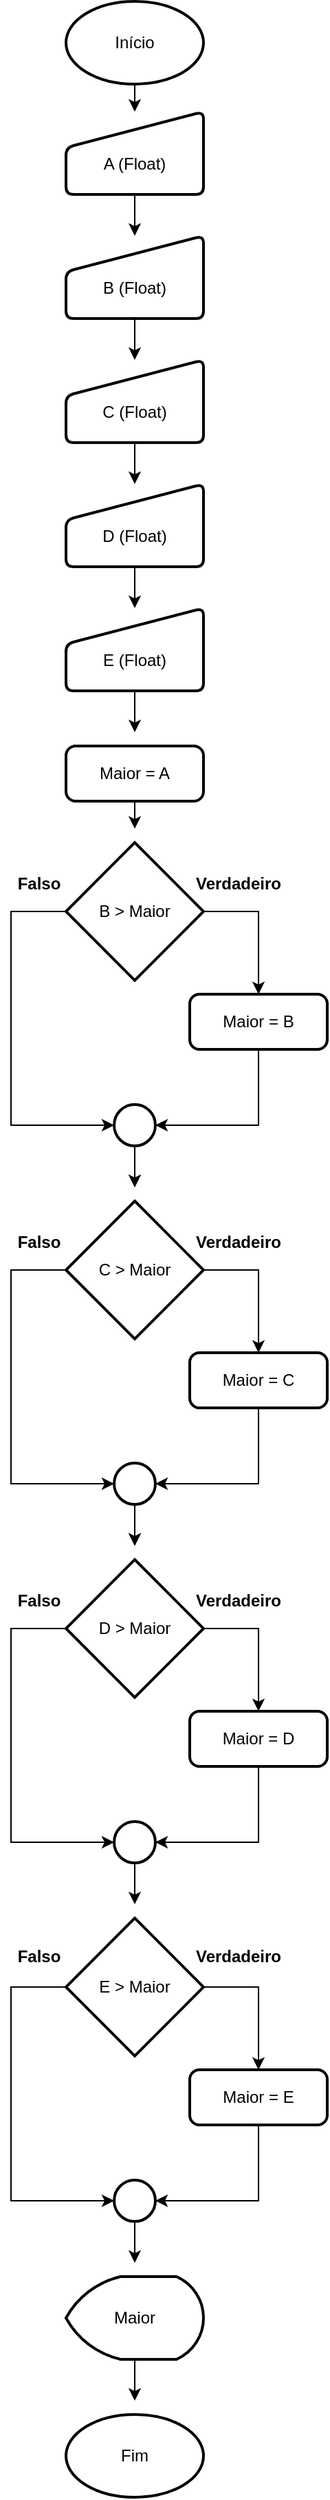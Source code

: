 <mxfile version="12.9.9" type="device"><diagram id="RFqo1czAOvb6up9vNLP2" name="Página-1"><mxGraphModel dx="460" dy="813" grid="1" gridSize="10" guides="1" tooltips="1" connect="1" arrows="1" fold="1" page="1" pageScale="1" pageWidth="827" pageHeight="1169" math="0" shadow="0"><root><mxCell id="0"/><mxCell id="1" parent="0"/><mxCell id="O8VFwxhaejhDTNyHJrDT-12" style="edgeStyle=orthogonalEdgeStyle;rounded=0;orthogonalLoop=1;jettySize=auto;html=1;entryX=0.5;entryY=0;entryDx=0;entryDy=0;" parent="1" source="O8VFwxhaejhDTNyHJrDT-2" target="O8VFwxhaejhDTNyHJrDT-5" edge="1"><mxGeometry relative="1" as="geometry"/></mxCell><mxCell id="O8VFwxhaejhDTNyHJrDT-2" value="&lt;br&gt;A (Float)" style="html=1;strokeWidth=2;shape=manualInput;whiteSpace=wrap;rounded=1;size=26;arcSize=11;" parent="1" vertex="1"><mxGeometry x="240" y="250" width="100" height="60" as="geometry"/></mxCell><mxCell id="O8VFwxhaejhDTNyHJrDT-13" style="edgeStyle=orthogonalEdgeStyle;rounded=0;orthogonalLoop=1;jettySize=auto;html=1;" parent="1" source="O8VFwxhaejhDTNyHJrDT-3" edge="1"><mxGeometry relative="1" as="geometry"><mxPoint x="290" y="250" as="targetPoint"/></mxGeometry></mxCell><mxCell id="O8VFwxhaejhDTNyHJrDT-3" value="Início" style="strokeWidth=2;html=1;shape=mxgraph.flowchart.start_1;whiteSpace=wrap;" parent="1" vertex="1"><mxGeometry x="240" y="170" width="100" height="60" as="geometry"/></mxCell><mxCell id="O8VFwxhaejhDTNyHJrDT-7" style="edgeStyle=orthogonalEdgeStyle;rounded=0;orthogonalLoop=1;jettySize=auto;html=1;exitX=0;exitY=0.5;exitDx=0;exitDy=0;exitPerimeter=0;entryX=0;entryY=0.5;entryDx=0;entryDy=0;entryPerimeter=0;" parent="1" source="O8VFwxhaejhDTNyHJrDT-4" target="O8VFwxhaejhDTNyHJrDT-14" edge="1"><mxGeometry relative="1" as="geometry"><mxPoint x="210" y="890" as="targetPoint"/><Array as="points"><mxPoint x="200" y="830"/><mxPoint x="200" y="985"/></Array></mxGeometry></mxCell><mxCell id="O8VFwxhaejhDTNyHJrDT-8" style="edgeStyle=orthogonalEdgeStyle;rounded=0;orthogonalLoop=1;jettySize=auto;html=1;entryX=0.5;entryY=0;entryDx=0;entryDy=0;entryPerimeter=0;" parent="1" source="O8VFwxhaejhDTNyHJrDT-4" edge="1"><mxGeometry relative="1" as="geometry"><Array as="points"><mxPoint x="380" y="830"/></Array><mxPoint x="380" y="890" as="targetPoint"/></mxGeometry></mxCell><mxCell id="O8VFwxhaejhDTNyHJrDT-4" value="B &amp;gt; Maior" style="strokeWidth=2;html=1;shape=mxgraph.flowchart.decision;whiteSpace=wrap;" parent="1" vertex="1"><mxGeometry x="240" y="780" width="100" height="100" as="geometry"/></mxCell><mxCell id="O8VFwxhaejhDTNyHJrDT-11" style="edgeStyle=orthogonalEdgeStyle;rounded=0;orthogonalLoop=1;jettySize=auto;html=1;" parent="1" source="O8VFwxhaejhDTNyHJrDT-5" edge="1"><mxGeometry relative="1" as="geometry"><mxPoint x="290" y="430" as="targetPoint"/></mxGeometry></mxCell><mxCell id="O8VFwxhaejhDTNyHJrDT-5" value="&lt;br&gt;B (Float)" style="html=1;strokeWidth=2;shape=manualInput;whiteSpace=wrap;rounded=1;size=26;arcSize=11;" parent="1" vertex="1"><mxGeometry x="240" y="340" width="100" height="60" as="geometry"/></mxCell><mxCell id="O8VFwxhaejhDTNyHJrDT-18" style="edgeStyle=orthogonalEdgeStyle;rounded=0;orthogonalLoop=1;jettySize=auto;html=1;" parent="1" source="O8VFwxhaejhDTNyHJrDT-14" edge="1"><mxGeometry relative="1" as="geometry"><mxPoint x="290" y="1030" as="targetPoint"/></mxGeometry></mxCell><mxCell id="O8VFwxhaejhDTNyHJrDT-14" value="" style="strokeWidth=2;html=1;shape=mxgraph.flowchart.start_2;whiteSpace=wrap;" parent="1" vertex="1"><mxGeometry x="275" y="970" width="30" height="30" as="geometry"/></mxCell><mxCell id="O8VFwxhaejhDTNyHJrDT-15" value="Fim" style="strokeWidth=2;html=1;shape=mxgraph.flowchart.start_1;whiteSpace=wrap;" parent="1" vertex="1"><mxGeometry x="240" y="1920" width="100" height="60" as="geometry"/></mxCell><mxCell id="Ob38dQ1PnOCGksZ_qev0-4" style="edgeStyle=orthogonalEdgeStyle;rounded=0;orthogonalLoop=1;jettySize=auto;html=1;entryX=0.5;entryY=0;entryDx=0;entryDy=0;" edge="1" parent="1" source="Ob38dQ1PnOCGksZ_qev0-5" target="Ob38dQ1PnOCGksZ_qev0-7"><mxGeometry relative="1" as="geometry"/></mxCell><mxCell id="Ob38dQ1PnOCGksZ_qev0-5" value="&lt;br&gt;C (Float)" style="html=1;strokeWidth=2;shape=manualInput;whiteSpace=wrap;rounded=1;size=26;arcSize=11;" vertex="1" parent="1"><mxGeometry x="240" y="430" width="100" height="60" as="geometry"/></mxCell><mxCell id="Ob38dQ1PnOCGksZ_qev0-6" style="edgeStyle=orthogonalEdgeStyle;rounded=0;orthogonalLoop=1;jettySize=auto;html=1;" edge="1" parent="1" source="Ob38dQ1PnOCGksZ_qev0-7"><mxGeometry relative="1" as="geometry"><mxPoint x="290" y="610" as="targetPoint"/></mxGeometry></mxCell><mxCell id="Ob38dQ1PnOCGksZ_qev0-7" value="&lt;br&gt;D (Float)" style="html=1;strokeWidth=2;shape=manualInput;whiteSpace=wrap;rounded=1;size=26;arcSize=11;" vertex="1" parent="1"><mxGeometry x="240" y="520" width="100" height="60" as="geometry"/></mxCell><mxCell id="Ob38dQ1PnOCGksZ_qev0-8" style="edgeStyle=orthogonalEdgeStyle;rounded=0;orthogonalLoop=1;jettySize=auto;html=1;" edge="1" parent="1" source="Ob38dQ1PnOCGksZ_qev0-9"><mxGeometry relative="1" as="geometry"><mxPoint x="290" y="700" as="targetPoint"/></mxGeometry></mxCell><mxCell id="Ob38dQ1PnOCGksZ_qev0-9" value="&lt;br&gt;E&amp;nbsp;(Float)" style="html=1;strokeWidth=2;shape=manualInput;whiteSpace=wrap;rounded=1;size=26;arcSize=11;" vertex="1" parent="1"><mxGeometry x="240" y="610" width="100" height="60" as="geometry"/></mxCell><mxCell id="Ob38dQ1PnOCGksZ_qev0-13" style="edgeStyle=orthogonalEdgeStyle;rounded=0;orthogonalLoop=1;jettySize=auto;html=1;entryX=1;entryY=0.5;entryDx=0;entryDy=0;entryPerimeter=0;" edge="1" parent="1" source="Ob38dQ1PnOCGksZ_qev0-10" target="O8VFwxhaejhDTNyHJrDT-14"><mxGeometry relative="1" as="geometry"><Array as="points"><mxPoint x="380" y="985"/></Array></mxGeometry></mxCell><mxCell id="Ob38dQ1PnOCGksZ_qev0-10" value="Maior = B" style="rounded=1;whiteSpace=wrap;html=1;absoluteArcSize=1;arcSize=14;strokeWidth=2;" vertex="1" parent="1"><mxGeometry x="330" y="890" width="100" height="40" as="geometry"/></mxCell><mxCell id="Ob38dQ1PnOCGksZ_qev0-12" style="edgeStyle=orthogonalEdgeStyle;rounded=0;orthogonalLoop=1;jettySize=auto;html=1;" edge="1" parent="1" source="Ob38dQ1PnOCGksZ_qev0-11"><mxGeometry relative="1" as="geometry"><mxPoint x="290" y="770" as="targetPoint"/></mxGeometry></mxCell><mxCell id="Ob38dQ1PnOCGksZ_qev0-11" value="Maior = A" style="rounded=1;whiteSpace=wrap;html=1;absoluteArcSize=1;arcSize=14;strokeWidth=2;" vertex="1" parent="1"><mxGeometry x="240" y="710" width="100" height="40" as="geometry"/></mxCell><mxCell id="Ob38dQ1PnOCGksZ_qev0-14" style="edgeStyle=orthogonalEdgeStyle;rounded=0;orthogonalLoop=1;jettySize=auto;html=1;exitX=0;exitY=0.5;exitDx=0;exitDy=0;exitPerimeter=0;entryX=0;entryY=0.5;entryDx=0;entryDy=0;entryPerimeter=0;" edge="1" parent="1" source="Ob38dQ1PnOCGksZ_qev0-16" target="Ob38dQ1PnOCGksZ_qev0-18"><mxGeometry relative="1" as="geometry"><mxPoint x="210" y="1150" as="targetPoint"/><Array as="points"><mxPoint x="200" y="1090"/><mxPoint x="200" y="1245"/></Array></mxGeometry></mxCell><mxCell id="Ob38dQ1PnOCGksZ_qev0-15" style="edgeStyle=orthogonalEdgeStyle;rounded=0;orthogonalLoop=1;jettySize=auto;html=1;entryX=0.5;entryY=0;entryDx=0;entryDy=0;entryPerimeter=0;" edge="1" parent="1" source="Ob38dQ1PnOCGksZ_qev0-16"><mxGeometry relative="1" as="geometry"><Array as="points"><mxPoint x="380" y="1090"/></Array><mxPoint x="380" y="1150" as="targetPoint"/></mxGeometry></mxCell><mxCell id="Ob38dQ1PnOCGksZ_qev0-16" value="C &amp;gt; Maior" style="strokeWidth=2;html=1;shape=mxgraph.flowchart.decision;whiteSpace=wrap;" vertex="1" parent="1"><mxGeometry x="240" y="1040" width="100" height="100" as="geometry"/></mxCell><mxCell id="Ob38dQ1PnOCGksZ_qev0-17" style="edgeStyle=orthogonalEdgeStyle;rounded=0;orthogonalLoop=1;jettySize=auto;html=1;" edge="1" parent="1" source="Ob38dQ1PnOCGksZ_qev0-18"><mxGeometry relative="1" as="geometry"><mxPoint x="290" y="1290" as="targetPoint"/></mxGeometry></mxCell><mxCell id="Ob38dQ1PnOCGksZ_qev0-18" value="" style="strokeWidth=2;html=1;shape=mxgraph.flowchart.start_2;whiteSpace=wrap;" vertex="1" parent="1"><mxGeometry x="275" y="1230" width="30" height="30" as="geometry"/></mxCell><mxCell id="Ob38dQ1PnOCGksZ_qev0-19" style="edgeStyle=orthogonalEdgeStyle;rounded=0;orthogonalLoop=1;jettySize=auto;html=1;entryX=1;entryY=0.5;entryDx=0;entryDy=0;entryPerimeter=0;" edge="1" parent="1" source="Ob38dQ1PnOCGksZ_qev0-20" target="Ob38dQ1PnOCGksZ_qev0-18"><mxGeometry relative="1" as="geometry"><Array as="points"><mxPoint x="380" y="1245"/></Array></mxGeometry></mxCell><mxCell id="Ob38dQ1PnOCGksZ_qev0-20" value="Maior = C" style="rounded=1;whiteSpace=wrap;html=1;absoluteArcSize=1;arcSize=14;strokeWidth=2;" vertex="1" parent="1"><mxGeometry x="330" y="1150" width="100" height="40" as="geometry"/></mxCell><mxCell id="Ob38dQ1PnOCGksZ_qev0-21" style="edgeStyle=orthogonalEdgeStyle;rounded=0;orthogonalLoop=1;jettySize=auto;html=1;" edge="1" parent="1"><mxGeometry relative="1" as="geometry"><mxPoint x="290" y="1030" as="targetPoint"/><mxPoint x="290" y="1010" as="sourcePoint"/></mxGeometry></mxCell><mxCell id="Ob38dQ1PnOCGksZ_qev0-22" style="edgeStyle=orthogonalEdgeStyle;rounded=0;orthogonalLoop=1;jettySize=auto;html=1;exitX=0;exitY=0.5;exitDx=0;exitDy=0;exitPerimeter=0;entryX=0;entryY=0.5;entryDx=0;entryDy=0;entryPerimeter=0;" edge="1" parent="1" source="Ob38dQ1PnOCGksZ_qev0-24" target="Ob38dQ1PnOCGksZ_qev0-26"><mxGeometry relative="1" as="geometry"><mxPoint x="210" y="1410" as="targetPoint"/><Array as="points"><mxPoint x="200" y="1350"/><mxPoint x="200" y="1505"/></Array></mxGeometry></mxCell><mxCell id="Ob38dQ1PnOCGksZ_qev0-23" style="edgeStyle=orthogonalEdgeStyle;rounded=0;orthogonalLoop=1;jettySize=auto;html=1;entryX=0.5;entryY=0;entryDx=0;entryDy=0;entryPerimeter=0;" edge="1" parent="1" source="Ob38dQ1PnOCGksZ_qev0-24"><mxGeometry relative="1" as="geometry"><Array as="points"><mxPoint x="380" y="1350"/></Array><mxPoint x="380" y="1410" as="targetPoint"/></mxGeometry></mxCell><mxCell id="Ob38dQ1PnOCGksZ_qev0-24" value="D &amp;gt; Maior" style="strokeWidth=2;html=1;shape=mxgraph.flowchart.decision;whiteSpace=wrap;" vertex="1" parent="1"><mxGeometry x="240" y="1300" width="100" height="100" as="geometry"/></mxCell><mxCell id="Ob38dQ1PnOCGksZ_qev0-25" style="edgeStyle=orthogonalEdgeStyle;rounded=0;orthogonalLoop=1;jettySize=auto;html=1;" edge="1" parent="1" source="Ob38dQ1PnOCGksZ_qev0-26"><mxGeometry relative="1" as="geometry"><mxPoint x="290" y="1550" as="targetPoint"/></mxGeometry></mxCell><mxCell id="Ob38dQ1PnOCGksZ_qev0-26" value="" style="strokeWidth=2;html=1;shape=mxgraph.flowchart.start_2;whiteSpace=wrap;" vertex="1" parent="1"><mxGeometry x="275" y="1490" width="30" height="30" as="geometry"/></mxCell><mxCell id="Ob38dQ1PnOCGksZ_qev0-27" style="edgeStyle=orthogonalEdgeStyle;rounded=0;orthogonalLoop=1;jettySize=auto;html=1;entryX=1;entryY=0.5;entryDx=0;entryDy=0;entryPerimeter=0;" edge="1" parent="1" source="Ob38dQ1PnOCGksZ_qev0-28" target="Ob38dQ1PnOCGksZ_qev0-26"><mxGeometry relative="1" as="geometry"><Array as="points"><mxPoint x="380" y="1505"/></Array></mxGeometry></mxCell><mxCell id="Ob38dQ1PnOCGksZ_qev0-28" value="Maior = D" style="rounded=1;whiteSpace=wrap;html=1;absoluteArcSize=1;arcSize=14;strokeWidth=2;" vertex="1" parent="1"><mxGeometry x="330" y="1410" width="100" height="40" as="geometry"/></mxCell><mxCell id="Ob38dQ1PnOCGksZ_qev0-29" style="edgeStyle=orthogonalEdgeStyle;rounded=0;orthogonalLoop=1;jettySize=auto;html=1;" edge="1" parent="1"><mxGeometry relative="1" as="geometry"><mxPoint x="290" y="1290" as="targetPoint"/><mxPoint x="290" y="1270" as="sourcePoint"/></mxGeometry></mxCell><mxCell id="Ob38dQ1PnOCGksZ_qev0-30" style="edgeStyle=orthogonalEdgeStyle;rounded=0;orthogonalLoop=1;jettySize=auto;html=1;exitX=0;exitY=0.5;exitDx=0;exitDy=0;exitPerimeter=0;entryX=0;entryY=0.5;entryDx=0;entryDy=0;entryPerimeter=0;" edge="1" parent="1" source="Ob38dQ1PnOCGksZ_qev0-32" target="Ob38dQ1PnOCGksZ_qev0-34"><mxGeometry relative="1" as="geometry"><mxPoint x="210" y="1670" as="targetPoint"/><Array as="points"><mxPoint x="200" y="1610"/><mxPoint x="200" y="1765"/></Array></mxGeometry></mxCell><mxCell id="Ob38dQ1PnOCGksZ_qev0-31" style="edgeStyle=orthogonalEdgeStyle;rounded=0;orthogonalLoop=1;jettySize=auto;html=1;entryX=0.5;entryY=0;entryDx=0;entryDy=0;entryPerimeter=0;" edge="1" parent="1" source="Ob38dQ1PnOCGksZ_qev0-32"><mxGeometry relative="1" as="geometry"><Array as="points"><mxPoint x="380" y="1610"/></Array><mxPoint x="380" y="1670" as="targetPoint"/></mxGeometry></mxCell><mxCell id="Ob38dQ1PnOCGksZ_qev0-32" value="E &amp;gt; Maior" style="strokeWidth=2;html=1;shape=mxgraph.flowchart.decision;whiteSpace=wrap;" vertex="1" parent="1"><mxGeometry x="240" y="1560" width="100" height="100" as="geometry"/></mxCell><mxCell id="Ob38dQ1PnOCGksZ_qev0-33" style="edgeStyle=orthogonalEdgeStyle;rounded=0;orthogonalLoop=1;jettySize=auto;html=1;" edge="1" parent="1" source="Ob38dQ1PnOCGksZ_qev0-34"><mxGeometry relative="1" as="geometry"><mxPoint x="290" y="1810" as="targetPoint"/></mxGeometry></mxCell><mxCell id="Ob38dQ1PnOCGksZ_qev0-34" value="" style="strokeWidth=2;html=1;shape=mxgraph.flowchart.start_2;whiteSpace=wrap;" vertex="1" parent="1"><mxGeometry x="275" y="1750" width="30" height="30" as="geometry"/></mxCell><mxCell id="Ob38dQ1PnOCGksZ_qev0-35" style="edgeStyle=orthogonalEdgeStyle;rounded=0;orthogonalLoop=1;jettySize=auto;html=1;entryX=1;entryY=0.5;entryDx=0;entryDy=0;entryPerimeter=0;" edge="1" parent="1" source="Ob38dQ1PnOCGksZ_qev0-36" target="Ob38dQ1PnOCGksZ_qev0-34"><mxGeometry relative="1" as="geometry"><Array as="points"><mxPoint x="380" y="1765"/></Array></mxGeometry></mxCell><mxCell id="Ob38dQ1PnOCGksZ_qev0-36" value="Maior = E" style="rounded=1;whiteSpace=wrap;html=1;absoluteArcSize=1;arcSize=14;strokeWidth=2;" vertex="1" parent="1"><mxGeometry x="330" y="1670" width="100" height="40" as="geometry"/></mxCell><mxCell id="Ob38dQ1PnOCGksZ_qev0-38" style="edgeStyle=orthogonalEdgeStyle;rounded=0;orthogonalLoop=1;jettySize=auto;html=1;" edge="1" parent="1" source="Ob38dQ1PnOCGksZ_qev0-37"><mxGeometry relative="1" as="geometry"><mxPoint x="290" y="1910" as="targetPoint"/></mxGeometry></mxCell><mxCell id="Ob38dQ1PnOCGksZ_qev0-37" value="Maior" style="strokeWidth=2;html=1;shape=mxgraph.flowchart.display;whiteSpace=wrap;" vertex="1" parent="1"><mxGeometry x="240" y="1820" width="100" height="60" as="geometry"/></mxCell><mxCell id="Ob38dQ1PnOCGksZ_qev0-41" value="Verdadeiro" style="text;html=1;align=center;verticalAlign=middle;resizable=0;points=[];autosize=1;fontStyle=1" vertex="1" parent="1"><mxGeometry x="325" y="1578" width="80" height="20" as="geometry"/></mxCell><mxCell id="Ob38dQ1PnOCGksZ_qev0-42" value="Falso" style="text;html=1;align=center;verticalAlign=middle;resizable=0;points=[];autosize=1;fontStyle=1" vertex="1" parent="1"><mxGeometry x="195" y="1578" width="50" height="20" as="geometry"/></mxCell><mxCell id="Ob38dQ1PnOCGksZ_qev0-43" value="Verdadeiro" style="text;html=1;align=center;verticalAlign=middle;resizable=0;points=[];autosize=1;fontStyle=1" vertex="1" parent="1"><mxGeometry x="325" y="1320" width="80" height="20" as="geometry"/></mxCell><mxCell id="Ob38dQ1PnOCGksZ_qev0-44" value="Falso" style="text;html=1;align=center;verticalAlign=middle;resizable=0;points=[];autosize=1;fontStyle=1" vertex="1" parent="1"><mxGeometry x="195" y="1320" width="50" height="20" as="geometry"/></mxCell><mxCell id="Ob38dQ1PnOCGksZ_qev0-45" value="Verdadeiro" style="text;html=1;align=center;verticalAlign=middle;resizable=0;points=[];autosize=1;fontStyle=1" vertex="1" parent="1"><mxGeometry x="325" y="1060" width="80" height="20" as="geometry"/></mxCell><mxCell id="Ob38dQ1PnOCGksZ_qev0-46" value="Falso" style="text;html=1;align=center;verticalAlign=middle;resizable=0;points=[];autosize=1;fontStyle=1" vertex="1" parent="1"><mxGeometry x="195" y="1060" width="50" height="20" as="geometry"/></mxCell><mxCell id="Ob38dQ1PnOCGksZ_qev0-47" value="Verdadeiro" style="text;html=1;align=center;verticalAlign=middle;resizable=0;points=[];autosize=1;fontStyle=1" vertex="1" parent="1"><mxGeometry x="325" y="800" width="80" height="20" as="geometry"/></mxCell><mxCell id="Ob38dQ1PnOCGksZ_qev0-48" value="Falso" style="text;html=1;align=center;verticalAlign=middle;resizable=0;points=[];autosize=1;fontStyle=1" vertex="1" parent="1"><mxGeometry x="195" y="800" width="50" height="20" as="geometry"/></mxCell></root></mxGraphModel></diagram></mxfile>
